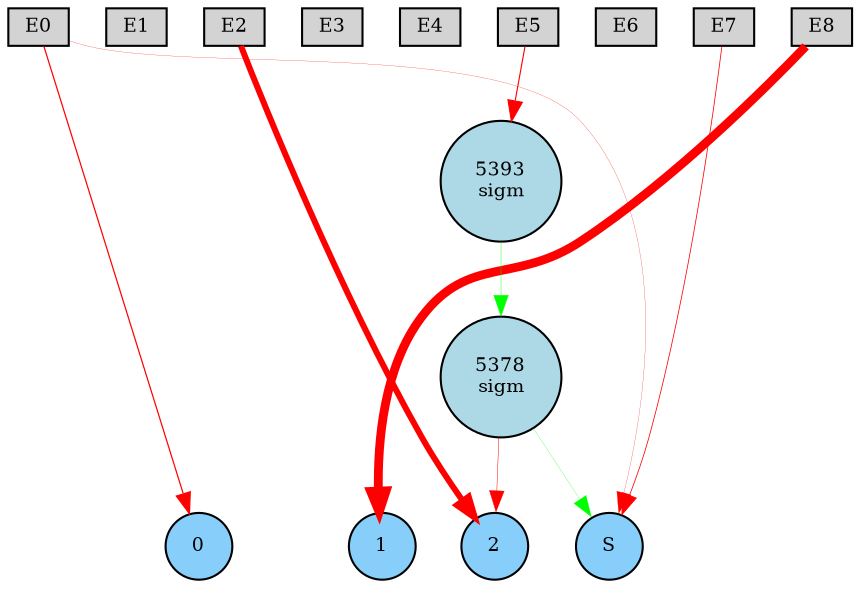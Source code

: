 digraph {
	node [fontsize=9 height=0.2 shape=circle width=0.2]
	subgraph inputs {
		node [shape=box style=filled]
		rank=source
		E0 [fillcolor=lightgray]
		E1 [fillcolor=lightgray]
		E0 -> E1 [style=invis]
		E2 [fillcolor=lightgray]
		E1 -> E2 [style=invis]
		E3 [fillcolor=lightgray]
		E2 -> E3 [style=invis]
		E4 [fillcolor=lightgray]
		E3 -> E4 [style=invis]
		E5 [fillcolor=lightgray]
		E4 -> E5 [style=invis]
		E6 [fillcolor=lightgray]
		E5 -> E6 [style=invis]
		E7 [fillcolor=lightgray]
		E6 -> E7 [style=invis]
		E8 [fillcolor=lightgray]
		E7 -> E8 [style=invis]
	}
	subgraph outputs {
		node [style=filled]
		rank=sink
		0 [fillcolor=lightskyblue fontsize=9 height=0.2 shape=circle width=0.2]
		1 [fillcolor=lightskyblue fontsize=9 height=0.2 shape=circle width=0.2]
		0 -> 1 [style=invis]
		2 [fillcolor=lightskyblue fontsize=9 height=0.2 shape=circle width=0.2]
		1 -> 2 [style=invis]
		S [fillcolor=lightskyblue fontsize=9 height=0.2 shape=circle width=0.2]
		2 -> S [style=invis]
	}
	5378 [label="5378
sigm" fillcolor=lightblue style=filled]
	5393 [label="5393
sigm" fillcolor=lightblue style=filled]
	E0 -> 0 [color=red penwidth=0.5895220776156086 style=solid]
	E8 -> 1 [color=red penwidth=4.236557860376751 style=solid]
	E2 -> 2 [color=red penwidth=2.8902347126246153 style=solid]
	E0 -> S [color=red penwidth=0.11446269649625684 style=solid]
	E7 -> S [color=red penwidth=0.37802678136793166 style=solid]
	5378 -> S [color=green penwidth=0.11970976191471445 style=solid]
	5393 -> 5378 [color=green penwidth=0.20811121904657184 style=solid]
	5378 -> 2 [color=red penwidth=0.23422130822536022 style=solid]
	E5 -> 5393 [color=red penwidth=0.543006510865085 style=solid]
}
